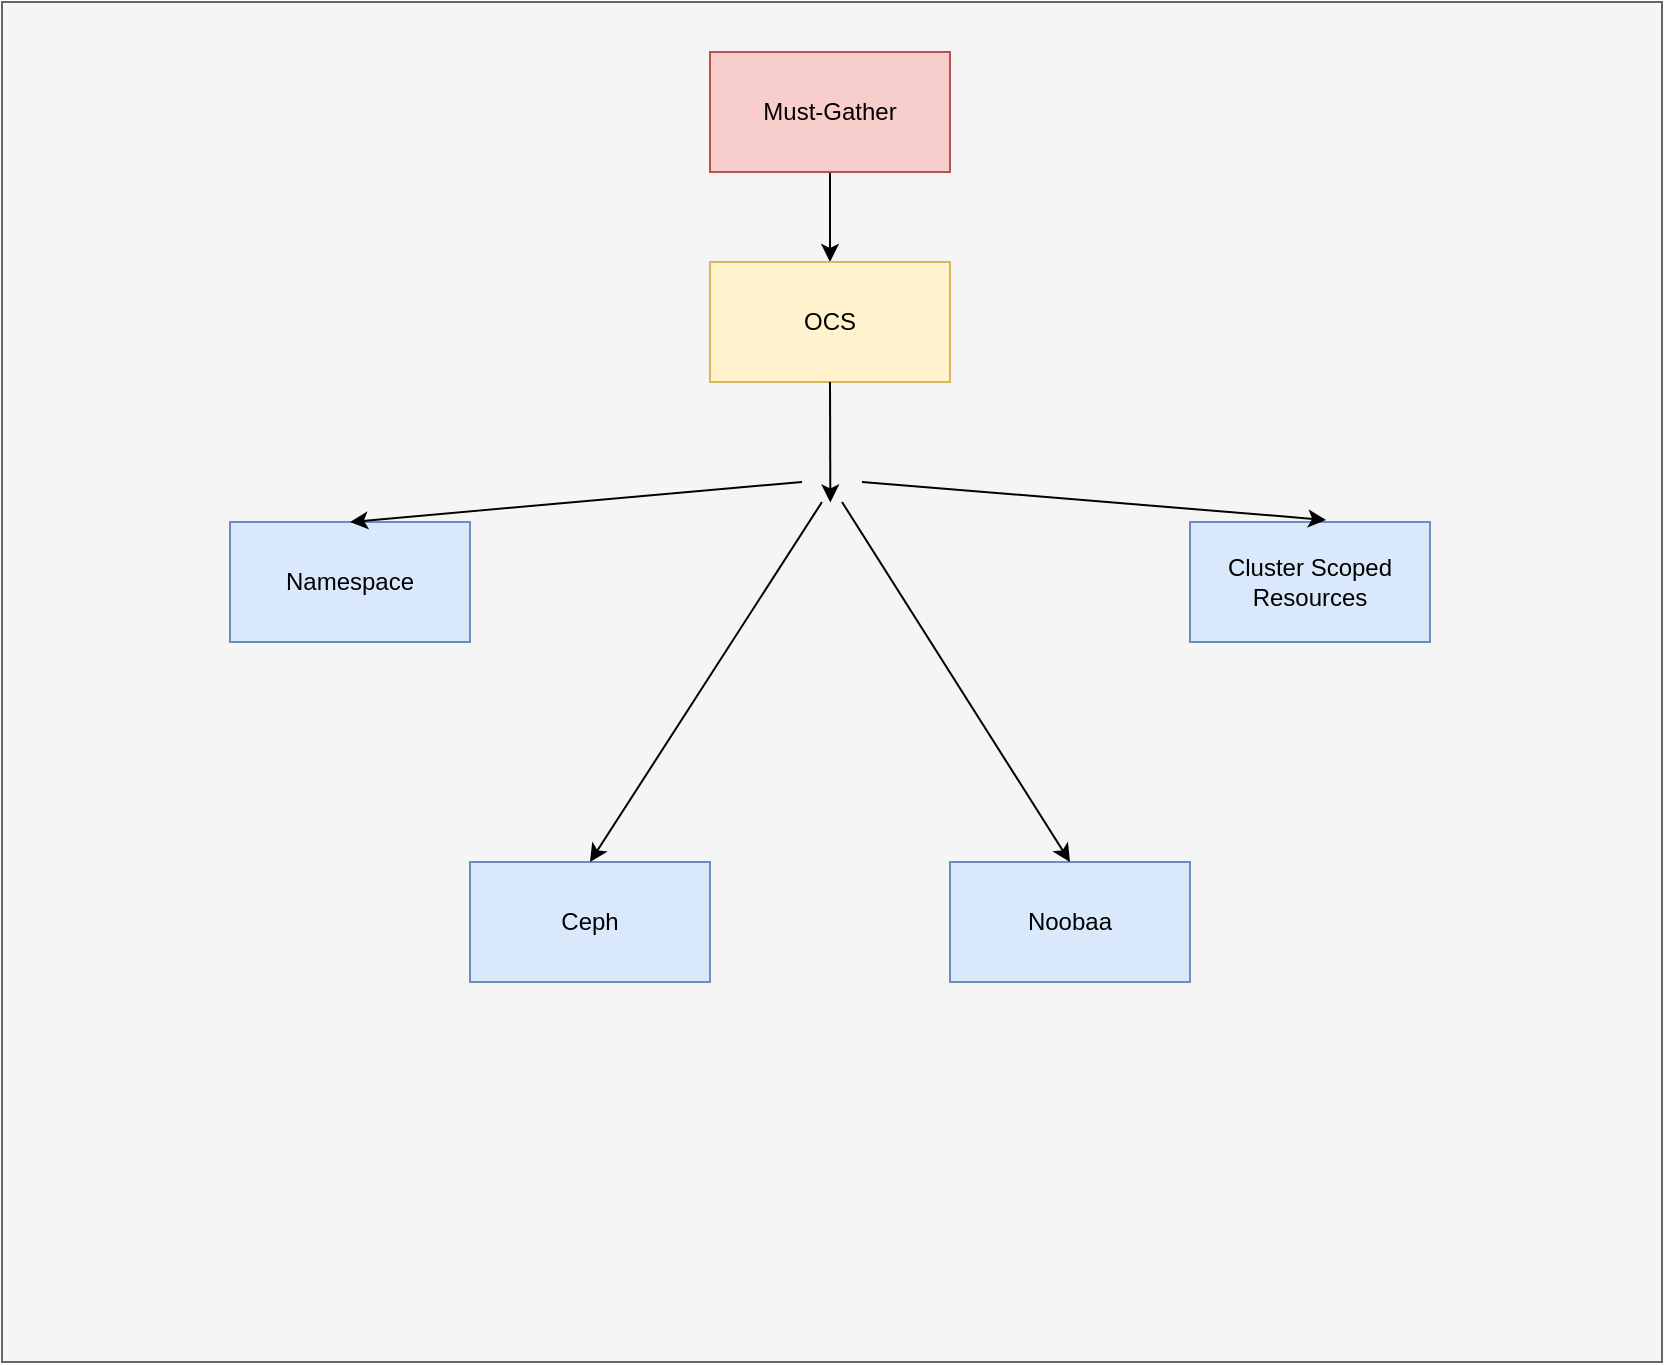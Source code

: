 <mxfile version="14.1.9" type="github">
  <diagram id="prtHgNgQTEPvFCAcTncT" name="Page-1">
    <mxGraphModel dx="1186" dy="700" grid="1" gridSize="10" guides="1" tooltips="1" connect="1" arrows="1" fold="1" page="1" pageScale="1" pageWidth="827" pageHeight="1169" math="0" shadow="0">
      <root>
        <mxCell id="0" />
        <mxCell id="1" parent="0" />
        <mxCell id="H9Jw-xXYYPRfMjgZ2NkX-4" value="" style="rounded=0;whiteSpace=wrap;html=1;fillColor=#f5f5f5;strokeColor=#666666;fontColor=#333333;" vertex="1" parent="1">
          <mxGeometry y="560" width="830" height="680" as="geometry" />
        </mxCell>
        <mxCell id="H9Jw-xXYYPRfMjgZ2NkX-12" value="" style="edgeStyle=orthogonalEdgeStyle;rounded=0;orthogonalLoop=1;jettySize=auto;html=1;" edge="1" parent="1" source="H9Jw-xXYYPRfMjgZ2NkX-5" target="H9Jw-xXYYPRfMjgZ2NkX-6">
          <mxGeometry relative="1" as="geometry" />
        </mxCell>
        <mxCell id="H9Jw-xXYYPRfMjgZ2NkX-5" value="Must-Gather" style="rounded=0;whiteSpace=wrap;html=1;fillColor=#f8cecc;strokeColor=#b85450;" vertex="1" parent="1">
          <mxGeometry x="354" y="585" width="120" height="60" as="geometry" />
        </mxCell>
        <mxCell id="H9Jw-xXYYPRfMjgZ2NkX-6" value="OCS" style="rounded=0;whiteSpace=wrap;html=1;fillColor=#fff2cc;strokeColor=#d6b656;" vertex="1" parent="1">
          <mxGeometry x="354" y="690" width="120" height="60" as="geometry" />
        </mxCell>
        <mxCell id="H9Jw-xXYYPRfMjgZ2NkX-7" value="Namespace" style="rounded=0;whiteSpace=wrap;html=1;fillColor=#dae8fc;strokeColor=#6c8ebf;" vertex="1" parent="1">
          <mxGeometry x="114" y="820" width="120" height="60" as="geometry" />
        </mxCell>
        <mxCell id="H9Jw-xXYYPRfMjgZ2NkX-8" value="Cluster Scoped&lt;br&gt;Resources" style="rounded=0;whiteSpace=wrap;html=1;fillColor=#dae8fc;strokeColor=#6c8ebf;" vertex="1" parent="1">
          <mxGeometry x="594" y="820" width="120" height="60" as="geometry" />
        </mxCell>
        <mxCell id="H9Jw-xXYYPRfMjgZ2NkX-9" value="Ceph" style="rounded=0;whiteSpace=wrap;html=1;fillColor=#dae8fc;strokeColor=#6c8ebf;" vertex="1" parent="1">
          <mxGeometry x="234" y="990" width="120" height="60" as="geometry" />
        </mxCell>
        <mxCell id="H9Jw-xXYYPRfMjgZ2NkX-10" value="Noobaa" style="rounded=0;whiteSpace=wrap;html=1;fillColor=#dae8fc;strokeColor=#6c8ebf;" vertex="1" parent="1">
          <mxGeometry x="474" y="990" width="120" height="60" as="geometry" />
        </mxCell>
        <mxCell id="H9Jw-xXYYPRfMjgZ2NkX-13" value="" style="endArrow=classic;html=1;exitX=0.5;exitY=1;exitDx=0;exitDy=0;entryX=0.499;entryY=0.368;entryDx=0;entryDy=0;entryPerimeter=0;" edge="1" parent="1" source="H9Jw-xXYYPRfMjgZ2NkX-6" target="H9Jw-xXYYPRfMjgZ2NkX-4">
          <mxGeometry width="50" height="50" relative="1" as="geometry">
            <mxPoint x="390" y="890" as="sourcePoint" />
            <mxPoint x="440" y="840" as="targetPoint" />
          </mxGeometry>
        </mxCell>
        <mxCell id="H9Jw-xXYYPRfMjgZ2NkX-14" value="" style="endArrow=classic;html=1;entryX=0.5;entryY=0;entryDx=0;entryDy=0;" edge="1" parent="1" target="H9Jw-xXYYPRfMjgZ2NkX-7">
          <mxGeometry width="50" height="50" relative="1" as="geometry">
            <mxPoint x="400" y="800" as="sourcePoint" />
            <mxPoint x="440" y="840" as="targetPoint" />
          </mxGeometry>
        </mxCell>
        <mxCell id="H9Jw-xXYYPRfMjgZ2NkX-15" value="" style="endArrow=classic;html=1;entryX=0.5;entryY=0;entryDx=0;entryDy=0;" edge="1" parent="1" target="H9Jw-xXYYPRfMjgZ2NkX-9">
          <mxGeometry width="50" height="50" relative="1" as="geometry">
            <mxPoint x="410" y="810" as="sourcePoint" />
            <mxPoint x="440" y="840" as="targetPoint" />
          </mxGeometry>
        </mxCell>
        <mxCell id="H9Jw-xXYYPRfMjgZ2NkX-16" value="" style="endArrow=classic;html=1;entryX=0.567;entryY=-0.017;entryDx=0;entryDy=0;entryPerimeter=0;" edge="1" parent="1" target="H9Jw-xXYYPRfMjgZ2NkX-8">
          <mxGeometry width="50" height="50" relative="1" as="geometry">
            <mxPoint x="430" y="800" as="sourcePoint" />
            <mxPoint x="440" y="840" as="targetPoint" />
          </mxGeometry>
        </mxCell>
        <mxCell id="H9Jw-xXYYPRfMjgZ2NkX-17" value="" style="endArrow=classic;html=1;entryX=0.5;entryY=0;entryDx=0;entryDy=0;" edge="1" parent="1" target="H9Jw-xXYYPRfMjgZ2NkX-10">
          <mxGeometry width="50" height="50" relative="1" as="geometry">
            <mxPoint x="420" y="810" as="sourcePoint" />
            <mxPoint x="440" y="840" as="targetPoint" />
          </mxGeometry>
        </mxCell>
      </root>
    </mxGraphModel>
  </diagram>
</mxfile>
